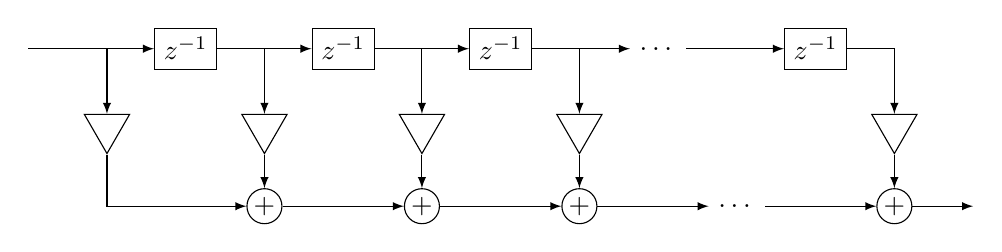 % https://tex.stackexchange.com/a/183092/131649
\begin{tikzpicture}[
    triangle/.style = {draw,regular polygon, regular polygon sides=3 },
    node rotated/.style = {rotate=180},
    border rotated/.style = {shape border rotate=180}
]    
    \coordinate (in) at   (0,0);
    \coordinate (out) at (12,-2);

    % Delay elements
    \node[draw] (d1) at  (2,0) {$z^{-1}$};
    \node[draw] (d2) at  (4,0) {$z^{-1}$};
    \node[draw] (d3) at  (6,0) {$z^{-1}$};
    \node       (d4) at  (8,0) {\ldots};
    \node[draw] (d5) at (10,0) {$z^{-1}$};

    % Multipliers
    \node[triangle, border rotated] (m1) at  (1,-1) {};
    \node[triangle, border rotated] (m2) at  (3,-1) {};
    \node[triangle, border rotated] (m3) at  (5,-1) {};
    \node[triangle, border rotated] (m4) at  (7,-1) {};
    \node[triangle, border rotated] (m5) at (11,-1) {};

    % Adders
    \node[draw,circle, inner sep=0.3mm] (a1) at  (3,-2) {$+$};
    \node[draw,circle, inner sep=0.3mm] (a2) at  (5,-2) {$+$};
    \node[draw,circle, inner sep=0.3mm] (a3) at  (7,-2) {$+$};
    \node                               (a4) at  (9,-2) {\ldots};
    \node[draw,circle, inner sep=0.3mm] (a5) at (11,-2) {$+$};

    % Lines
    \draw[-latex] (in) -- (d1);
    \draw[-latex] (in) -| (m1);
    \draw[-latex] (d1) -- (d2);
    \draw[-latex] (d1) -| (m2);
    \draw[-latex] (d2) -- (d3);
    \draw[-latex] (d2) -| (m3);
    \draw[-latex] (d3) -- (d4);
    \draw[-latex] (d3) -| (m4);
    \draw[-latex] (d4) -- (d5);
    \draw[-latex] (d5) -| (m5);
    \draw[-latex] (m1) |- (a1);
    \draw[-latex] (m2) -- (a1);
    \draw[-latex] (a1) -- (a2);
    \draw[-latex] (m3) -- (a2);
    \draw[-latex] (a2) -- (a3);
    \draw[-latex] (m4) -- (a3);
    \draw[-latex] (a3) -- (a4);
    \draw[-latex] (a4) -- (a5);
    \draw[-latex] (m5) -- (a5);
    \draw[-latex] (a5) -- (out);
\end{tikzpicture}
